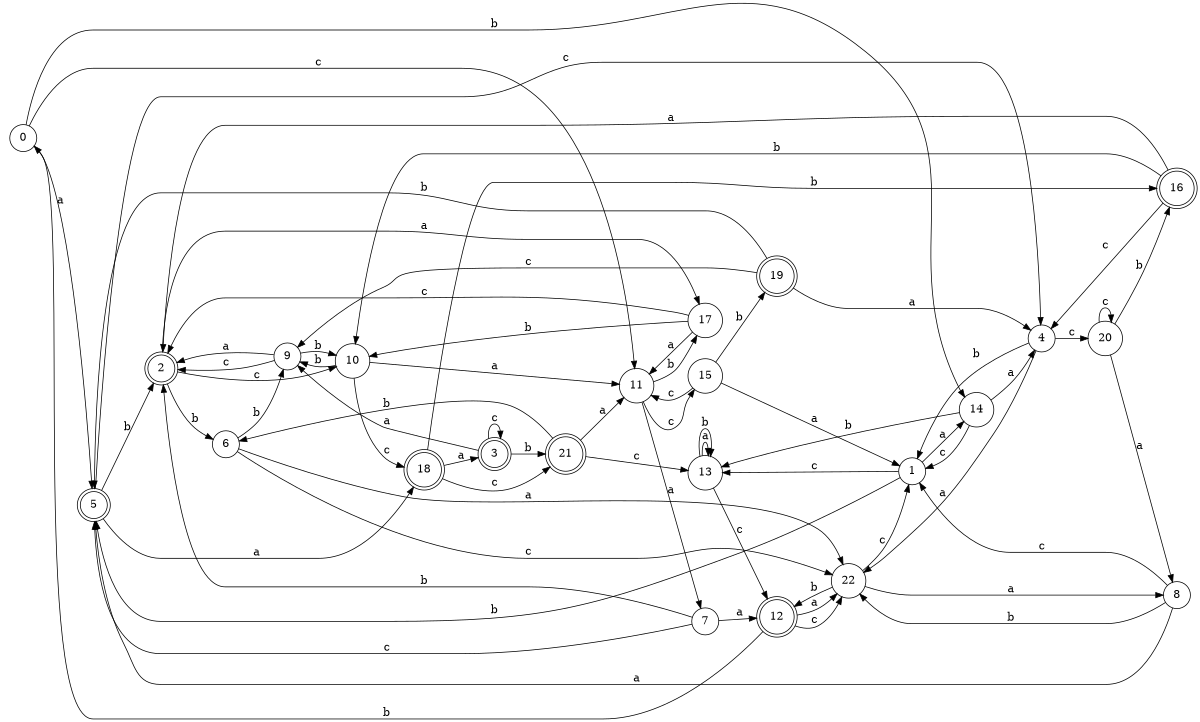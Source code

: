 digraph n19_1 {
__start0 [label="" shape="none"];

rankdir=LR;
size="8,5";

s0 [style="filled", color="black", fillcolor="white" shape="circle", label="0"];
s1 [style="filled", color="black", fillcolor="white" shape="circle", label="1"];
s2 [style="rounded,filled", color="black", fillcolor="white" shape="doublecircle", label="2"];
s3 [style="rounded,filled", color="black", fillcolor="white" shape="doublecircle", label="3"];
s4 [style="filled", color="black", fillcolor="white" shape="circle", label="4"];
s5 [style="rounded,filled", color="black", fillcolor="white" shape="doublecircle", label="5"];
s6 [style="filled", color="black", fillcolor="white" shape="circle", label="6"];
s7 [style="filled", color="black", fillcolor="white" shape="circle", label="7"];
s8 [style="filled", color="black", fillcolor="white" shape="circle", label="8"];
s9 [style="filled", color="black", fillcolor="white" shape="circle", label="9"];
s10 [style="filled", color="black", fillcolor="white" shape="circle", label="10"];
s11 [style="filled", color="black", fillcolor="white" shape="circle", label="11"];
s12 [style="rounded,filled", color="black", fillcolor="white" shape="doublecircle", label="12"];
s13 [style="filled", color="black", fillcolor="white" shape="circle", label="13"];
s14 [style="filled", color="black", fillcolor="white" shape="circle", label="14"];
s15 [style="filled", color="black", fillcolor="white" shape="circle", label="15"];
s16 [style="rounded,filled", color="black", fillcolor="white" shape="doublecircle", label="16"];
s17 [style="filled", color="black", fillcolor="white" shape="circle", label="17"];
s18 [style="rounded,filled", color="black", fillcolor="white" shape="doublecircle", label="18"];
s19 [style="rounded,filled", color="black", fillcolor="white" shape="doublecircle", label="19"];
s20 [style="filled", color="black", fillcolor="white" shape="circle", label="20"];
s21 [style="rounded,filled", color="black", fillcolor="white" shape="doublecircle", label="21"];
s22 [style="filled", color="black", fillcolor="white" shape="circle", label="22"];
s0 -> s5 [label="a"];
s0 -> s14 [label="b"];
s0 -> s11 [label="c"];
s1 -> s14 [label="a"];
s1 -> s5 [label="b"];
s1 -> s13 [label="c"];
s2 -> s17 [label="a"];
s2 -> s6 [label="b"];
s2 -> s10 [label="c"];
s3 -> s9 [label="a"];
s3 -> s21 [label="b"];
s3 -> s3 [label="c"];
s4 -> s22 [label="a"];
s4 -> s1 [label="b"];
s4 -> s20 [label="c"];
s5 -> s18 [label="a"];
s5 -> s2 [label="b"];
s5 -> s4 [label="c"];
s6 -> s22 [label="a"];
s6 -> s9 [label="b"];
s6 -> s22 [label="c"];
s7 -> s12 [label="a"];
s7 -> s2 [label="b"];
s7 -> s5 [label="c"];
s8 -> s5 [label="a"];
s8 -> s22 [label="b"];
s8 -> s1 [label="c"];
s9 -> s2 [label="a"];
s9 -> s10 [label="b"];
s9 -> s2 [label="c"];
s10 -> s11 [label="a"];
s10 -> s9 [label="b"];
s10 -> s18 [label="c"];
s11 -> s7 [label="a"];
s11 -> s17 [label="b"];
s11 -> s15 [label="c"];
s12 -> s22 [label="a"];
s12 -> s0 [label="b"];
s12 -> s22 [label="c"];
s13 -> s13 [label="a"];
s13 -> s13 [label="b"];
s13 -> s12 [label="c"];
s14 -> s4 [label="a"];
s14 -> s13 [label="b"];
s14 -> s1 [label="c"];
s15 -> s1 [label="a"];
s15 -> s19 [label="b"];
s15 -> s11 [label="c"];
s16 -> s2 [label="a"];
s16 -> s10 [label="b"];
s16 -> s4 [label="c"];
s17 -> s11 [label="a"];
s17 -> s10 [label="b"];
s17 -> s2 [label="c"];
s18 -> s3 [label="a"];
s18 -> s16 [label="b"];
s18 -> s21 [label="c"];
s19 -> s4 [label="a"];
s19 -> s5 [label="b"];
s19 -> s9 [label="c"];
s20 -> s8 [label="a"];
s20 -> s16 [label="b"];
s20 -> s20 [label="c"];
s21 -> s11 [label="a"];
s21 -> s6 [label="b"];
s21 -> s13 [label="c"];
s22 -> s8 [label="a"];
s22 -> s12 [label="b"];
s22 -> s1 [label="c"];

}